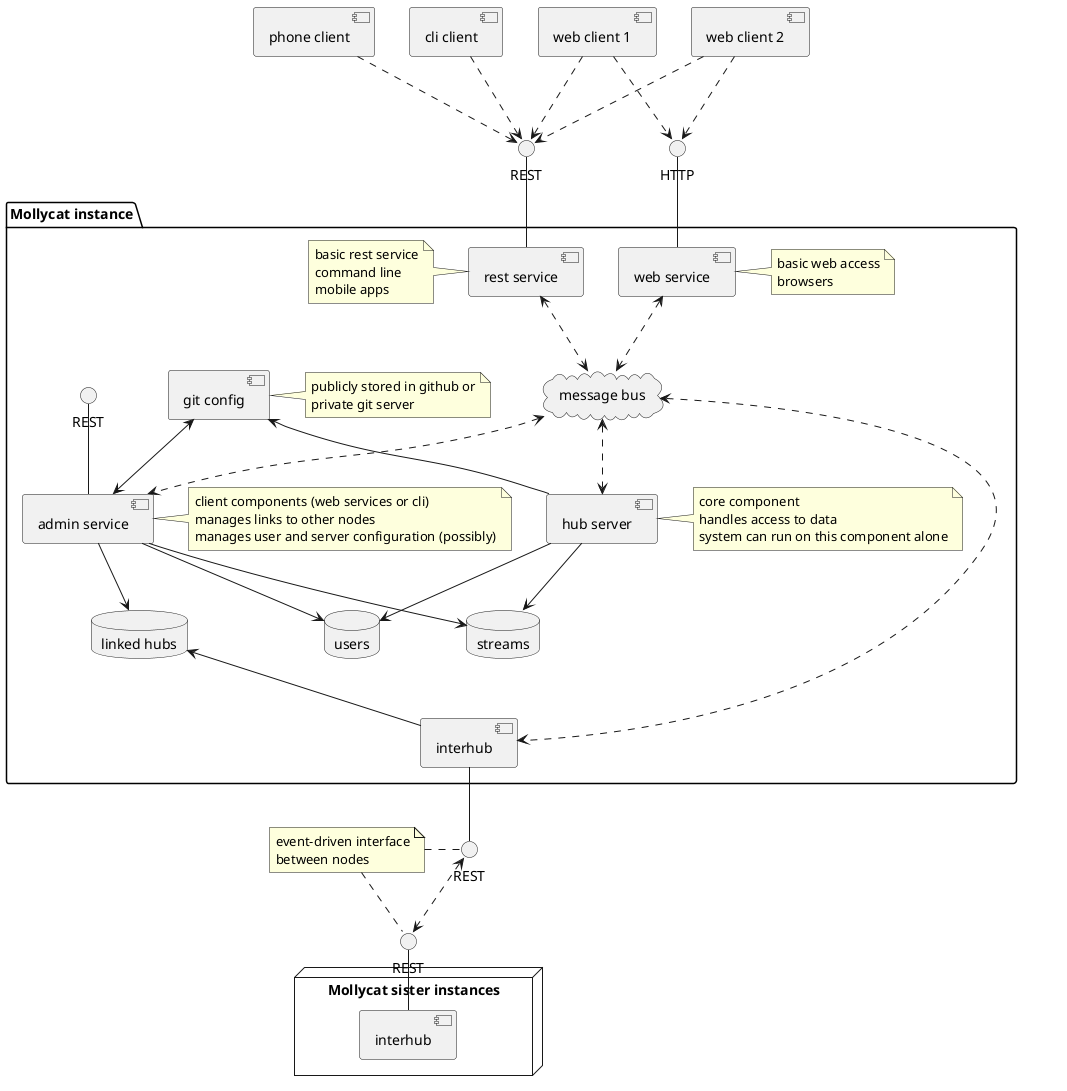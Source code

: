 @startuml
component [web client 1] as c1
component [web client 2] as c2
component [phone client] as pc
component [cli client] as clic
interface HTTP as http
interface REST as rest
folder "Mollycat instance" {
  component [hub server] as hs
  component [admin service] as as
  component [web service] as ws
  component [rest service] as rs
  component [git config] as config
  database "users" as usrdb
  database "streams" as strdb
  database "linked hubs" as lnkdb
  cloud "message bus" as msg1
  interface "REST" as admint
  hs <.up.> msg1
  as <.up.> msg1
  hs -down-> usrdb
  hs -down-> strdb
  note right of hs
    core component
    handles access to data
    system can run on this component alone
  end note
  note right of as
    client components (web services or cli)
    manages links to other nodes
    manages user and server configuration (possibly)
  end note
  as -down-> usrdb
  as -down-> strdb
  as -down-> lnkdb
  as -up- admint
  ws <..> msg1
  rs <..> msg1
  note right of ws
    basic web access
    browsers
  end note
  note left of rs
    basic rest service
    command line 
    mobile apps
  end note
  note right of config
    publicly stored in github or
    private git server
  end note
  as <-up-> config
  hs -up-> config
  ws -up- http
  rs -up- rest
  c1 ..> http
  c2 ..> http
  c1 ..> rest
  c2 ..> rest
  pc ..> rest
  clic ..> rest
  component [interhub] as ih1
  ih1 -up-> lnkdb
  ih1 <.up.> msg1
}
interface "REST" as intrest1
ih1 -down- intrest1
interface "REST" as intrest2
node "Mollycat sister instances" {
  component [interhub] as ih2
}
ih2 -up- intrest2
intrest1 <.down.> intrest2
note as innote
event-driven interface
between nodes
end note
innote .right. intrest1
innote .right. intrest2
@enduml
